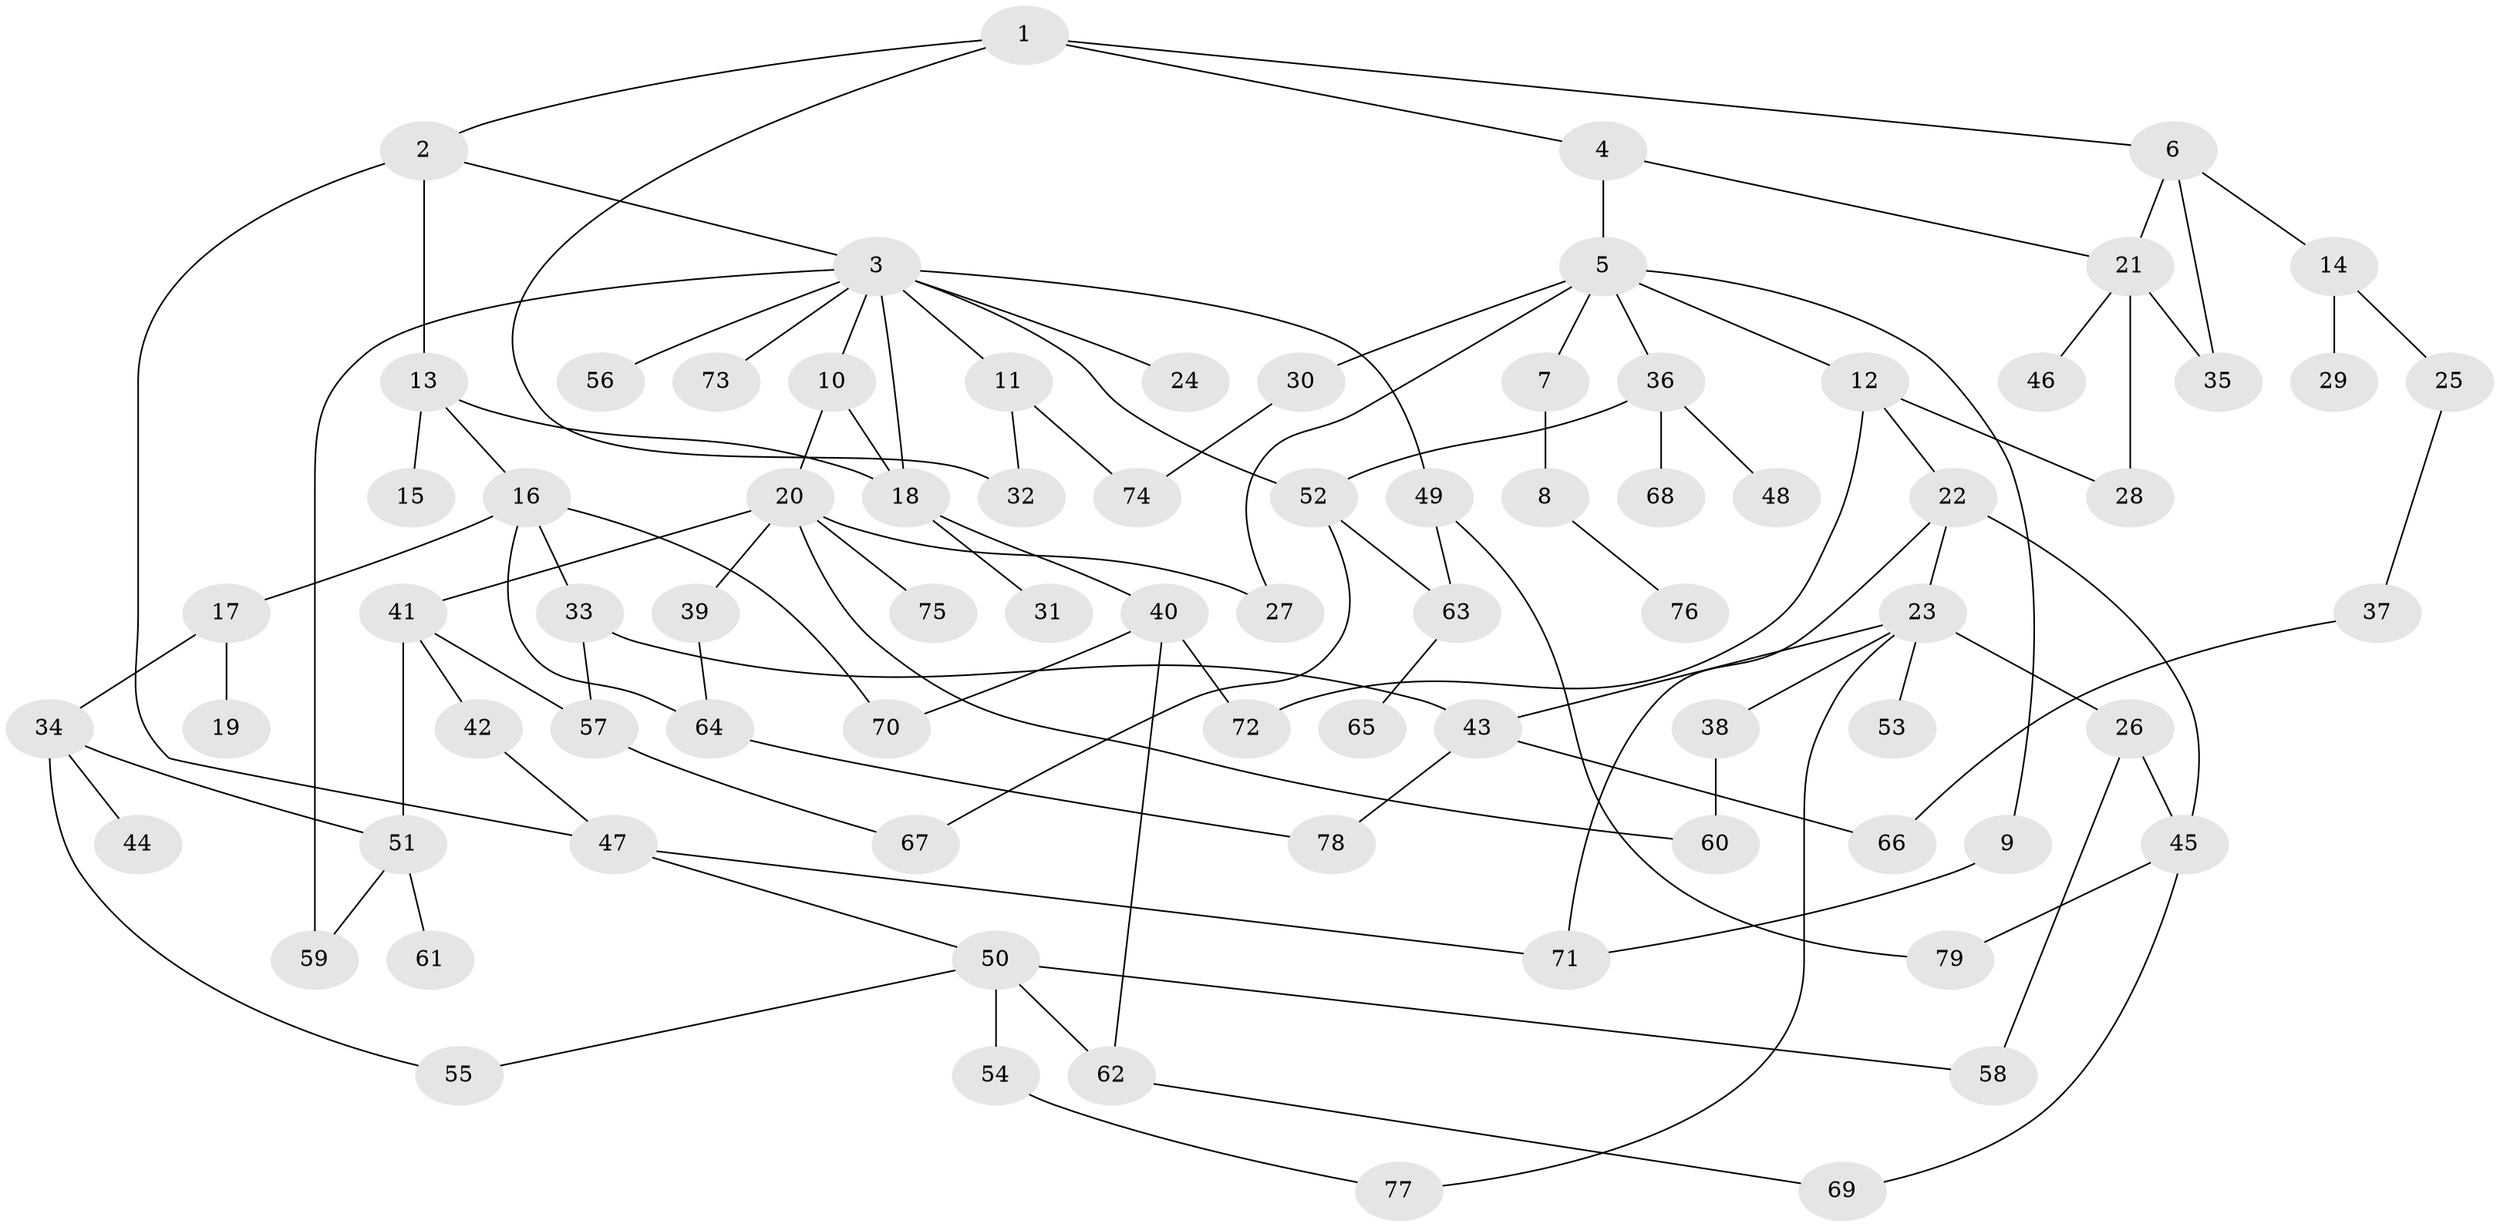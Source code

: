 // coarse degree distribution, {5: 0.09259259259259259, 4: 0.12962962962962962, 12: 0.018518518518518517, 9: 0.018518518518518517, 2: 0.2962962962962963, 1: 0.2222222222222222, 6: 0.07407407407407407, 3: 0.14814814814814814}
// Generated by graph-tools (version 1.1) at 2025/41/03/06/25 10:41:29]
// undirected, 79 vertices, 109 edges
graph export_dot {
graph [start="1"]
  node [color=gray90,style=filled];
  1;
  2;
  3;
  4;
  5;
  6;
  7;
  8;
  9;
  10;
  11;
  12;
  13;
  14;
  15;
  16;
  17;
  18;
  19;
  20;
  21;
  22;
  23;
  24;
  25;
  26;
  27;
  28;
  29;
  30;
  31;
  32;
  33;
  34;
  35;
  36;
  37;
  38;
  39;
  40;
  41;
  42;
  43;
  44;
  45;
  46;
  47;
  48;
  49;
  50;
  51;
  52;
  53;
  54;
  55;
  56;
  57;
  58;
  59;
  60;
  61;
  62;
  63;
  64;
  65;
  66;
  67;
  68;
  69;
  70;
  71;
  72;
  73;
  74;
  75;
  76;
  77;
  78;
  79;
  1 -- 2;
  1 -- 4;
  1 -- 6;
  1 -- 32;
  2 -- 3;
  2 -- 13;
  2 -- 47;
  3 -- 10;
  3 -- 11;
  3 -- 24;
  3 -- 49;
  3 -- 56;
  3 -- 59;
  3 -- 73;
  3 -- 52;
  3 -- 18;
  4 -- 5;
  4 -- 21;
  5 -- 7;
  5 -- 9;
  5 -- 12;
  5 -- 27;
  5 -- 30;
  5 -- 36;
  6 -- 14;
  6 -- 21;
  6 -- 35;
  7 -- 8;
  8 -- 76;
  9 -- 71;
  10 -- 20;
  10 -- 18;
  11 -- 74;
  11 -- 32;
  12 -- 22;
  12 -- 72;
  12 -- 28;
  13 -- 15;
  13 -- 16;
  13 -- 18;
  14 -- 25;
  14 -- 29;
  16 -- 17;
  16 -- 33;
  16 -- 70;
  16 -- 64;
  17 -- 19;
  17 -- 34;
  18 -- 31;
  18 -- 40;
  20 -- 39;
  20 -- 41;
  20 -- 75;
  20 -- 60;
  20 -- 27;
  21 -- 28;
  21 -- 46;
  21 -- 35;
  22 -- 23;
  22 -- 45;
  22 -- 71;
  23 -- 26;
  23 -- 38;
  23 -- 43;
  23 -- 53;
  23 -- 77;
  25 -- 37;
  26 -- 58;
  26 -- 45;
  30 -- 74;
  33 -- 43;
  33 -- 57;
  34 -- 44;
  34 -- 51;
  34 -- 55;
  36 -- 48;
  36 -- 52;
  36 -- 68;
  37 -- 66;
  38 -- 60;
  39 -- 64;
  40 -- 72;
  40 -- 70;
  40 -- 62;
  41 -- 42;
  41 -- 57;
  41 -- 51;
  42 -- 47;
  43 -- 66;
  43 -- 78;
  45 -- 79;
  45 -- 69;
  47 -- 50;
  47 -- 71;
  49 -- 63;
  49 -- 79;
  50 -- 54;
  50 -- 55;
  50 -- 58;
  50 -- 62;
  51 -- 61;
  51 -- 59;
  52 -- 63;
  52 -- 67;
  54 -- 77;
  57 -- 67;
  62 -- 69;
  63 -- 65;
  64 -- 78;
}
